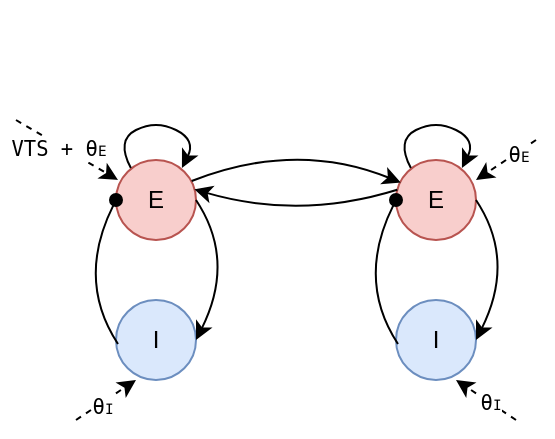 <mxfile version="24.0.6" type="device">
  <diagram name="Page-1" id="GZBFxvJXoxZnEtgETqop">
    <mxGraphModel dx="494" dy="283" grid="1" gridSize="10" guides="1" tooltips="1" connect="1" arrows="1" fold="1" page="1" pageScale="1" pageWidth="827" pageHeight="1169" math="0" shadow="0">
      <root>
        <mxCell id="0" />
        <mxCell id="1" parent="0" />
        <mxCell id="wsGLkKjSFnASxqrC0h3r-1" value="&lt;div&gt;E&lt;/div&gt;" style="ellipse;whiteSpace=wrap;html=1;fillColor=#f8cecc;strokeColor=#b85450;" vertex="1" parent="1">
          <mxGeometry x="320" y="130" width="40" height="40" as="geometry" />
        </mxCell>
        <mxCell id="wsGLkKjSFnASxqrC0h3r-2" value="&lt;div&gt;I&lt;br&gt;&lt;/div&gt;" style="ellipse;whiteSpace=wrap;html=1;fillColor=#dae8fc;strokeColor=#6c8ebf;" vertex="1" parent="1">
          <mxGeometry x="320" y="200" width="40" height="40" as="geometry" />
        </mxCell>
        <mxCell id="wsGLkKjSFnASxqrC0h3r-10" value="" style="curved=1;endArrow=oval;html=1;rounded=0;strokeColor=default;endFill=1;" edge="1" parent="1">
          <mxGeometry width="50" height="50" relative="1" as="geometry">
            <mxPoint x="321" y="222" as="sourcePoint" />
            <mxPoint x="320" y="150" as="targetPoint" />
            <Array as="points">
              <mxPoint x="300" y="190" />
            </Array>
          </mxGeometry>
        </mxCell>
        <mxCell id="wsGLkKjSFnASxqrC0h3r-11" value="" style="curved=1;endArrow=classic;html=1;rounded=0;strokeColor=default;endFill=1;entryX=1;entryY=0.5;entryDx=0;entryDy=0;" edge="1" parent="1" target="wsGLkKjSFnASxqrC0h3r-2">
          <mxGeometry width="50" height="50" relative="1" as="geometry">
            <mxPoint x="360" y="150" as="sourcePoint" />
            <mxPoint x="361" y="222" as="targetPoint" />
            <Array as="points">
              <mxPoint x="380" y="180" />
            </Array>
          </mxGeometry>
        </mxCell>
        <mxCell id="wsGLkKjSFnASxqrC0h3r-19" value="" style="curved=1;endArrow=classic;html=1;rounded=0;strokeColor=none;endFill=1;entryX=1;entryY=0.5;entryDx=0;entryDy=0;" edge="1" parent="1">
          <mxGeometry width="50" height="50" relative="1" as="geometry">
            <mxPoint x="330" y="50" as="sourcePoint" />
            <mxPoint x="330" y="120" as="targetPoint" />
            <Array as="points">
              <mxPoint x="350" y="80" />
            </Array>
          </mxGeometry>
        </mxCell>
        <mxCell id="wsGLkKjSFnASxqrC0h3r-21" value="" style="curved=1;endArrow=classic;html=1;rounded=0;anchorPointDirection=1;shadow=0;exitX=0.186;exitY=0.101;exitDx=0;exitDy=0;exitPerimeter=0;entryX=0.824;entryY=0.099;entryDx=0;entryDy=0;entryPerimeter=0;" edge="1" parent="1" source="wsGLkKjSFnASxqrC0h3r-1" target="wsGLkKjSFnASxqrC0h3r-1">
          <mxGeometry width="50" height="50" relative="1" as="geometry">
            <mxPoint x="320" y="140" as="sourcePoint" />
            <mxPoint x="360" y="150" as="targetPoint" />
            <Array as="points">
              <mxPoint x="320" y="120" />
              <mxPoint x="340" y="110" />
              <mxPoint x="360" y="120" />
            </Array>
          </mxGeometry>
        </mxCell>
        <mxCell id="wsGLkKjSFnASxqrC0h3r-32" value="&lt;div&gt;E&lt;/div&gt;" style="ellipse;whiteSpace=wrap;html=1;fillColor=#f8cecc;strokeColor=#b85450;" vertex="1" parent="1">
          <mxGeometry x="460" y="130" width="40" height="40" as="geometry" />
        </mxCell>
        <mxCell id="wsGLkKjSFnASxqrC0h3r-33" value="&lt;div&gt;I&lt;br&gt;&lt;/div&gt;" style="ellipse;whiteSpace=wrap;html=1;fillColor=#dae8fc;strokeColor=#6c8ebf;" vertex="1" parent="1">
          <mxGeometry x="460" y="200" width="40" height="40" as="geometry" />
        </mxCell>
        <mxCell id="wsGLkKjSFnASxqrC0h3r-34" value="" style="curved=1;endArrow=oval;html=1;rounded=0;strokeColor=default;endFill=1;" edge="1" parent="1">
          <mxGeometry width="50" height="50" relative="1" as="geometry">
            <mxPoint x="461" y="222" as="sourcePoint" />
            <mxPoint x="460" y="150" as="targetPoint" />
            <Array as="points">
              <mxPoint x="440" y="190" />
            </Array>
          </mxGeometry>
        </mxCell>
        <mxCell id="wsGLkKjSFnASxqrC0h3r-35" value="" style="curved=1;endArrow=classic;html=1;rounded=0;strokeColor=default;endFill=1;entryX=1;entryY=0.5;entryDx=0;entryDy=0;" edge="1" parent="1" target="wsGLkKjSFnASxqrC0h3r-33">
          <mxGeometry width="50" height="50" relative="1" as="geometry">
            <mxPoint x="500" y="150" as="sourcePoint" />
            <mxPoint x="501" y="222" as="targetPoint" />
            <Array as="points">
              <mxPoint x="520" y="180" />
            </Array>
          </mxGeometry>
        </mxCell>
        <mxCell id="wsGLkKjSFnASxqrC0h3r-36" value="" style="curved=1;endArrow=classic;html=1;rounded=0;anchorPointDirection=1;shadow=0;exitX=0.186;exitY=0.101;exitDx=0;exitDy=0;exitPerimeter=0;entryX=0.824;entryY=0.099;entryDx=0;entryDy=0;entryPerimeter=0;" edge="1" parent="1" source="wsGLkKjSFnASxqrC0h3r-32" target="wsGLkKjSFnASxqrC0h3r-32">
          <mxGeometry width="50" height="50" relative="1" as="geometry">
            <mxPoint x="460" y="140" as="sourcePoint" />
            <mxPoint x="500" y="150" as="targetPoint" />
            <Array as="points">
              <mxPoint x="460" y="120" />
              <mxPoint x="480" y="110" />
              <mxPoint x="500" y="120" />
            </Array>
          </mxGeometry>
        </mxCell>
        <mxCell id="wsGLkKjSFnASxqrC0h3r-37" value="" style="curved=1;endArrow=classic;html=1;rounded=0;entryX=0.979;entryY=0.367;entryDx=0;entryDy=0;entryPerimeter=0;exitX=0.016;exitY=0.372;exitDx=0;exitDy=0;exitPerimeter=0;" edge="1" parent="1" source="wsGLkKjSFnASxqrC0h3r-32" target="wsGLkKjSFnASxqrC0h3r-1">
          <mxGeometry width="50" height="50" relative="1" as="geometry">
            <mxPoint x="466" y="140" as="sourcePoint" />
            <mxPoint x="360" y="141" as="targetPoint" />
            <Array as="points">
              <mxPoint x="412" y="160" />
            </Array>
          </mxGeometry>
        </mxCell>
        <mxCell id="wsGLkKjSFnASxqrC0h3r-31" value="" style="curved=1;endArrow=classic;html=1;rounded=0;entryX=0.059;entryY=0.282;entryDx=0;entryDy=0;entryPerimeter=0;exitX=0.946;exitY=0.263;exitDx=0;exitDy=0;exitPerimeter=0;" edge="1" parent="1" source="wsGLkKjSFnASxqrC0h3r-1" target="wsGLkKjSFnASxqrC0h3r-32">
          <mxGeometry width="50" height="50" relative="1" as="geometry">
            <mxPoint x="360" y="140" as="sourcePoint" />
            <mxPoint x="465.2" y="140.04" as="targetPoint" />
            <Array as="points">
              <mxPoint x="410" y="120" />
            </Array>
          </mxGeometry>
        </mxCell>
        <mxCell id="wsGLkKjSFnASxqrC0h3r-38" value="" style="endArrow=classic;html=1;rounded=0;dashed=1;" edge="1" parent="1">
          <mxGeometry width="50" height="50" relative="1" as="geometry">
            <mxPoint x="270" y="110" as="sourcePoint" />
            <mxPoint x="321" y="140" as="targetPoint" />
          </mxGeometry>
        </mxCell>
        <mxCell id="wsGLkKjSFnASxqrC0h3r-43" value="&lt;span dir=&quot;ltr&quot; role=&quot;presentation&quot; style=&quot;left: 137.702px; top: 294.335px; font-size: 10.256px; font-family: monospace;&quot;&gt;VTS + θ&lt;/span&gt;&lt;span dir=&quot;ltr&quot; role=&quot;presentation&quot; style=&quot;left: 142.517px; top: 298.267px; font-size: 7.179px; font-family: monospace;&quot;&gt;E&lt;/span&gt;" style="edgeLabel;html=1;align=center;verticalAlign=middle;resizable=0;points=[];" vertex="1" connectable="0" parent="wsGLkKjSFnASxqrC0h3r-38">
          <mxGeometry x="-0.155" y="-1" relative="1" as="geometry">
            <mxPoint as="offset" />
          </mxGeometry>
        </mxCell>
        <mxCell id="wsGLkKjSFnASxqrC0h3r-39" value="" style="endArrow=classic;html=1;rounded=0;dashed=1;" edge="1" parent="1">
          <mxGeometry width="50" height="50" relative="1" as="geometry">
            <mxPoint x="300" y="260" as="sourcePoint" />
            <mxPoint x="330" y="240" as="targetPoint" />
          </mxGeometry>
        </mxCell>
        <mxCell id="wsGLkKjSFnASxqrC0h3r-45" value="&lt;span dir=&quot;ltr&quot; role=&quot;presentation&quot; style=&quot;left: 137.702px; top: 294.335px; font-size: 10.256px; font-family: monospace;&quot;&gt;θ&lt;/span&gt;&lt;span dir=&quot;ltr&quot; role=&quot;presentation&quot; style=&quot;left: 142.517px; top: 298.267px; font-size: 7.179px; font-family: monospace;&quot;&gt;I&lt;/span&gt;" style="edgeLabel;html=1;align=center;verticalAlign=middle;resizable=0;points=[];" vertex="1" connectable="0" parent="wsGLkKjSFnASxqrC0h3r-39">
          <mxGeometry x="-0.191" y="-1" relative="1" as="geometry">
            <mxPoint as="offset" />
          </mxGeometry>
        </mxCell>
        <mxCell id="wsGLkKjSFnASxqrC0h3r-41" value="" style="endArrow=classic;html=1;rounded=0;dashed=1;" edge="1" parent="1">
          <mxGeometry width="50" height="50" relative="1" as="geometry">
            <mxPoint x="520" y="260" as="sourcePoint" />
            <mxPoint x="490" y="240" as="targetPoint" />
          </mxGeometry>
        </mxCell>
        <mxCell id="wsGLkKjSFnASxqrC0h3r-47" value="&lt;span dir=&quot;ltr&quot; role=&quot;presentation&quot; style=&quot;left: 137.702px; top: 294.335px; font-size: 10.256px; font-family: monospace;&quot;&gt;θ&lt;/span&gt;&lt;span dir=&quot;ltr&quot; role=&quot;presentation&quot; style=&quot;left: 142.517px; top: 298.267px; font-size: 7.179px; font-family: monospace;&quot;&gt;I&lt;/span&gt;" style="edgeLabel;html=1;align=center;verticalAlign=middle;resizable=0;points=[];" vertex="1" connectable="0" parent="wsGLkKjSFnASxqrC0h3r-41">
          <mxGeometry x="-0.124" y="-1" relative="1" as="geometry">
            <mxPoint as="offset" />
          </mxGeometry>
        </mxCell>
        <mxCell id="wsGLkKjSFnASxqrC0h3r-42" value="" style="endArrow=classic;html=1;rounded=0;dashed=1;" edge="1" parent="1">
          <mxGeometry width="50" height="50" relative="1" as="geometry">
            <mxPoint x="530" y="120" as="sourcePoint" />
            <mxPoint x="500" y="140" as="targetPoint" />
          </mxGeometry>
        </mxCell>
        <mxCell id="wsGLkKjSFnASxqrC0h3r-46" value="&lt;span dir=&quot;ltr&quot; role=&quot;presentation&quot; style=&quot;left: 137.702px; top: 294.335px; font-size: 10.256px; font-family: monospace;&quot;&gt;θ&lt;/span&gt;&lt;span dir=&quot;ltr&quot; role=&quot;presentation&quot; style=&quot;left: 142.517px; top: 298.267px; font-size: 7.179px; font-family: monospace;&quot;&gt;E&lt;/span&gt;" style="edgeLabel;html=1;align=center;verticalAlign=middle;resizable=0;points=[];" vertex="1" connectable="0" parent="wsGLkKjSFnASxqrC0h3r-42">
          <mxGeometry x="-0.372" relative="1" as="geometry">
            <mxPoint as="offset" />
          </mxGeometry>
        </mxCell>
      </root>
    </mxGraphModel>
  </diagram>
</mxfile>
